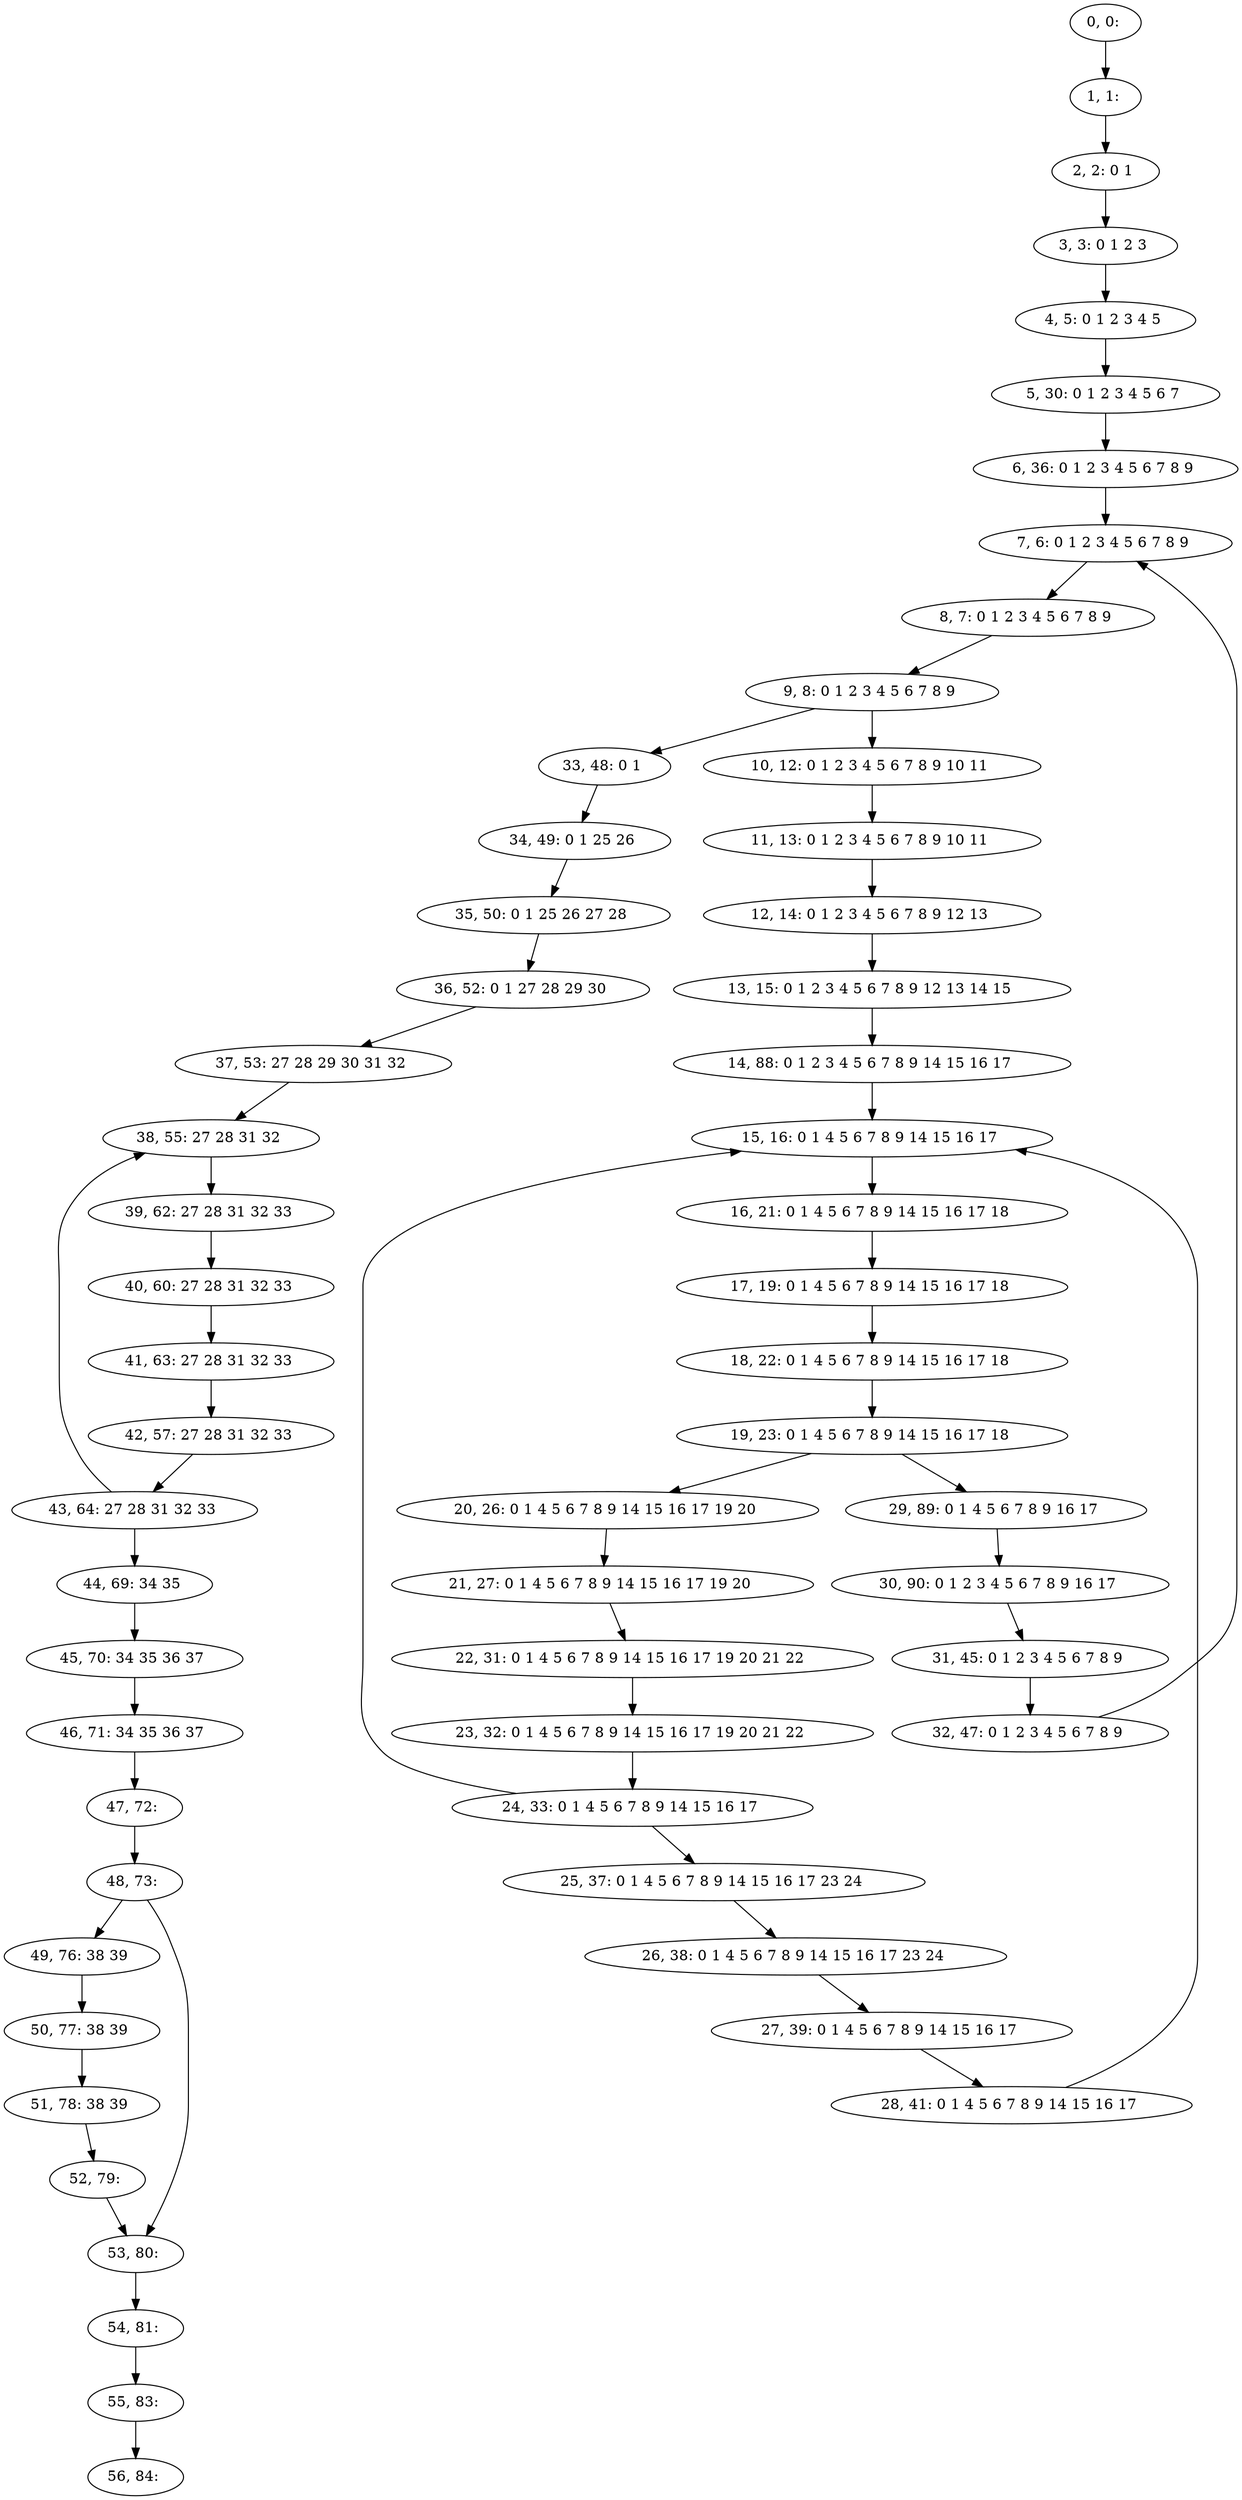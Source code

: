 digraph G {
0[label="0, 0: "];
1[label="1, 1: "];
2[label="2, 2: 0 1 "];
3[label="3, 3: 0 1 2 3 "];
4[label="4, 5: 0 1 2 3 4 5 "];
5[label="5, 30: 0 1 2 3 4 5 6 7 "];
6[label="6, 36: 0 1 2 3 4 5 6 7 8 9 "];
7[label="7, 6: 0 1 2 3 4 5 6 7 8 9 "];
8[label="8, 7: 0 1 2 3 4 5 6 7 8 9 "];
9[label="9, 8: 0 1 2 3 4 5 6 7 8 9 "];
10[label="10, 12: 0 1 2 3 4 5 6 7 8 9 10 11 "];
11[label="11, 13: 0 1 2 3 4 5 6 7 8 9 10 11 "];
12[label="12, 14: 0 1 2 3 4 5 6 7 8 9 12 13 "];
13[label="13, 15: 0 1 2 3 4 5 6 7 8 9 12 13 14 15 "];
14[label="14, 88: 0 1 2 3 4 5 6 7 8 9 14 15 16 17 "];
15[label="15, 16: 0 1 4 5 6 7 8 9 14 15 16 17 "];
16[label="16, 21: 0 1 4 5 6 7 8 9 14 15 16 17 18 "];
17[label="17, 19: 0 1 4 5 6 7 8 9 14 15 16 17 18 "];
18[label="18, 22: 0 1 4 5 6 7 8 9 14 15 16 17 18 "];
19[label="19, 23: 0 1 4 5 6 7 8 9 14 15 16 17 18 "];
20[label="20, 26: 0 1 4 5 6 7 8 9 14 15 16 17 19 20 "];
21[label="21, 27: 0 1 4 5 6 7 8 9 14 15 16 17 19 20 "];
22[label="22, 31: 0 1 4 5 6 7 8 9 14 15 16 17 19 20 21 22 "];
23[label="23, 32: 0 1 4 5 6 7 8 9 14 15 16 17 19 20 21 22 "];
24[label="24, 33: 0 1 4 5 6 7 8 9 14 15 16 17 "];
25[label="25, 37: 0 1 4 5 6 7 8 9 14 15 16 17 23 24 "];
26[label="26, 38: 0 1 4 5 6 7 8 9 14 15 16 17 23 24 "];
27[label="27, 39: 0 1 4 5 6 7 8 9 14 15 16 17 "];
28[label="28, 41: 0 1 4 5 6 7 8 9 14 15 16 17 "];
29[label="29, 89: 0 1 4 5 6 7 8 9 16 17 "];
30[label="30, 90: 0 1 2 3 4 5 6 7 8 9 16 17 "];
31[label="31, 45: 0 1 2 3 4 5 6 7 8 9 "];
32[label="32, 47: 0 1 2 3 4 5 6 7 8 9 "];
33[label="33, 48: 0 1 "];
34[label="34, 49: 0 1 25 26 "];
35[label="35, 50: 0 1 25 26 27 28 "];
36[label="36, 52: 0 1 27 28 29 30 "];
37[label="37, 53: 27 28 29 30 31 32 "];
38[label="38, 55: 27 28 31 32 "];
39[label="39, 62: 27 28 31 32 33 "];
40[label="40, 60: 27 28 31 32 33 "];
41[label="41, 63: 27 28 31 32 33 "];
42[label="42, 57: 27 28 31 32 33 "];
43[label="43, 64: 27 28 31 32 33 "];
44[label="44, 69: 34 35 "];
45[label="45, 70: 34 35 36 37 "];
46[label="46, 71: 34 35 36 37 "];
47[label="47, 72: "];
48[label="48, 73: "];
49[label="49, 76: 38 39 "];
50[label="50, 77: 38 39 "];
51[label="51, 78: 38 39 "];
52[label="52, 79: "];
53[label="53, 80: "];
54[label="54, 81: "];
55[label="55, 83: "];
56[label="56, 84: "];
0->1 ;
1->2 ;
2->3 ;
3->4 ;
4->5 ;
5->6 ;
6->7 ;
7->8 ;
8->9 ;
9->10 ;
9->33 ;
10->11 ;
11->12 ;
12->13 ;
13->14 ;
14->15 ;
15->16 ;
16->17 ;
17->18 ;
18->19 ;
19->20 ;
19->29 ;
20->21 ;
21->22 ;
22->23 ;
23->24 ;
24->25 ;
24->15 ;
25->26 ;
26->27 ;
27->28 ;
28->15 ;
29->30 ;
30->31 ;
31->32 ;
32->7 ;
33->34 ;
34->35 ;
35->36 ;
36->37 ;
37->38 ;
38->39 ;
39->40 ;
40->41 ;
41->42 ;
42->43 ;
43->44 ;
43->38 ;
44->45 ;
45->46 ;
46->47 ;
47->48 ;
48->49 ;
48->53 ;
49->50 ;
50->51 ;
51->52 ;
52->53 ;
53->54 ;
54->55 ;
55->56 ;
}
